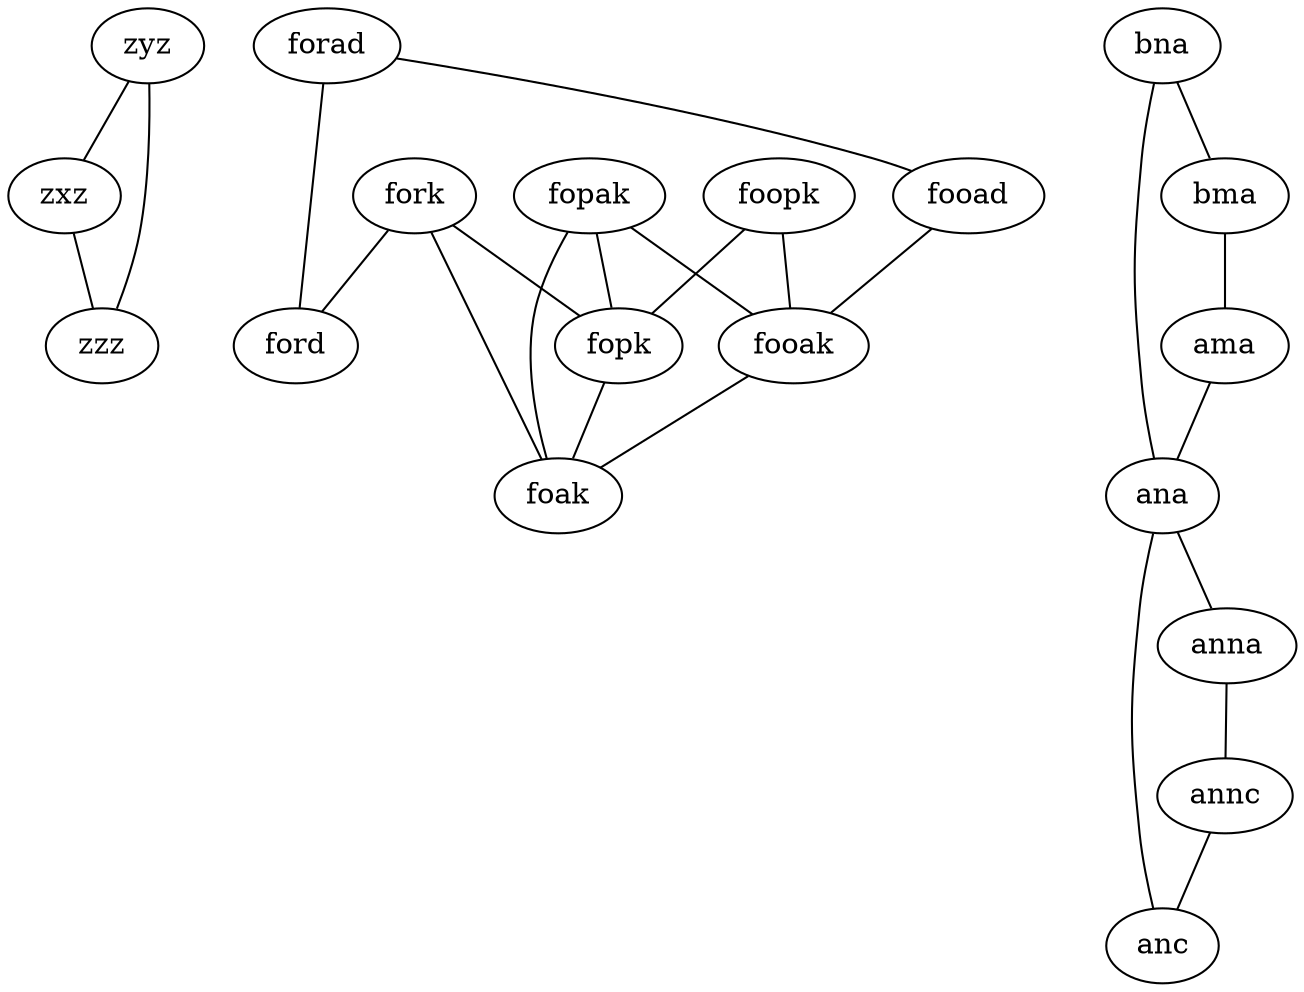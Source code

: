 strict graph {
zyz -- zxz
zyz -- zzz
zxz -- zzz
zxz -- zyz
foopk -- fooak
foopk -- fopk
fopak -- fooak
fopak -- foak
fopak -- fopk
forad -- fooad
forad -- ford
fooad -- fooak
fooad -- forad
fooak -- foak
fooak -- fooad
fooak -- fopak
fooak -- foopk
bna -- ana
bna -- bma
bna -- ana
bma -- bna
bma -- ama
ama -- bma
ama -- ana
ama -- ana
fork -- ford
fork -- foak
fork -- fopk
zzz -- zxz
zzz -- zyz
fopk -- fopak
fopk -- fork
fopk -- foak
fopk -- foopk
ana -- bna
ana -- ama
ana -- bna
ana -- ama
ana -- anc
ana -- anna
anna -- ana
anna -- annc
annc -- anc
annc -- anna
ford -- fork
ford -- forad
anc -- ana
anc -- annc
foak -- fork
foak -- fooak
foak -- fopak
foak -- fopk
}
